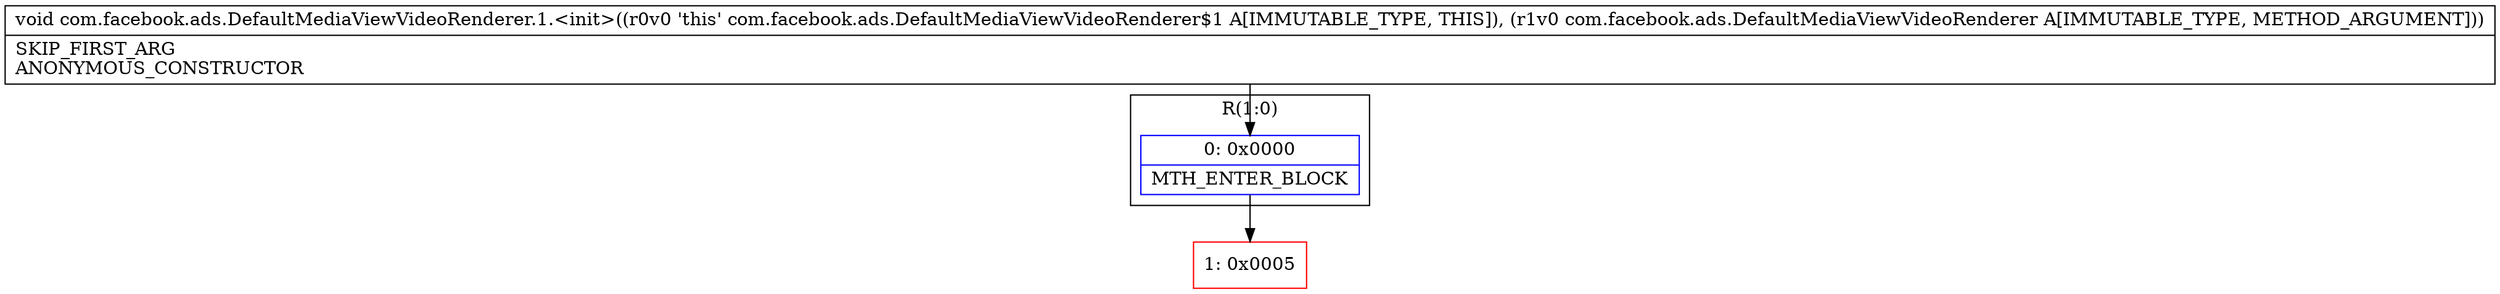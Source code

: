 digraph "CFG forcom.facebook.ads.DefaultMediaViewVideoRenderer.1.\<init\>(Lcom\/facebook\/ads\/DefaultMediaViewVideoRenderer;)V" {
subgraph cluster_Region_1729512508 {
label = "R(1:0)";
node [shape=record,color=blue];
Node_0 [shape=record,label="{0\:\ 0x0000|MTH_ENTER_BLOCK\l}"];
}
Node_1 [shape=record,color=red,label="{1\:\ 0x0005}"];
MethodNode[shape=record,label="{void com.facebook.ads.DefaultMediaViewVideoRenderer.1.\<init\>((r0v0 'this' com.facebook.ads.DefaultMediaViewVideoRenderer$1 A[IMMUTABLE_TYPE, THIS]), (r1v0 com.facebook.ads.DefaultMediaViewVideoRenderer A[IMMUTABLE_TYPE, METHOD_ARGUMENT]))  | SKIP_FIRST_ARG\lANONYMOUS_CONSTRUCTOR\l}"];
MethodNode -> Node_0;
Node_0 -> Node_1;
}

